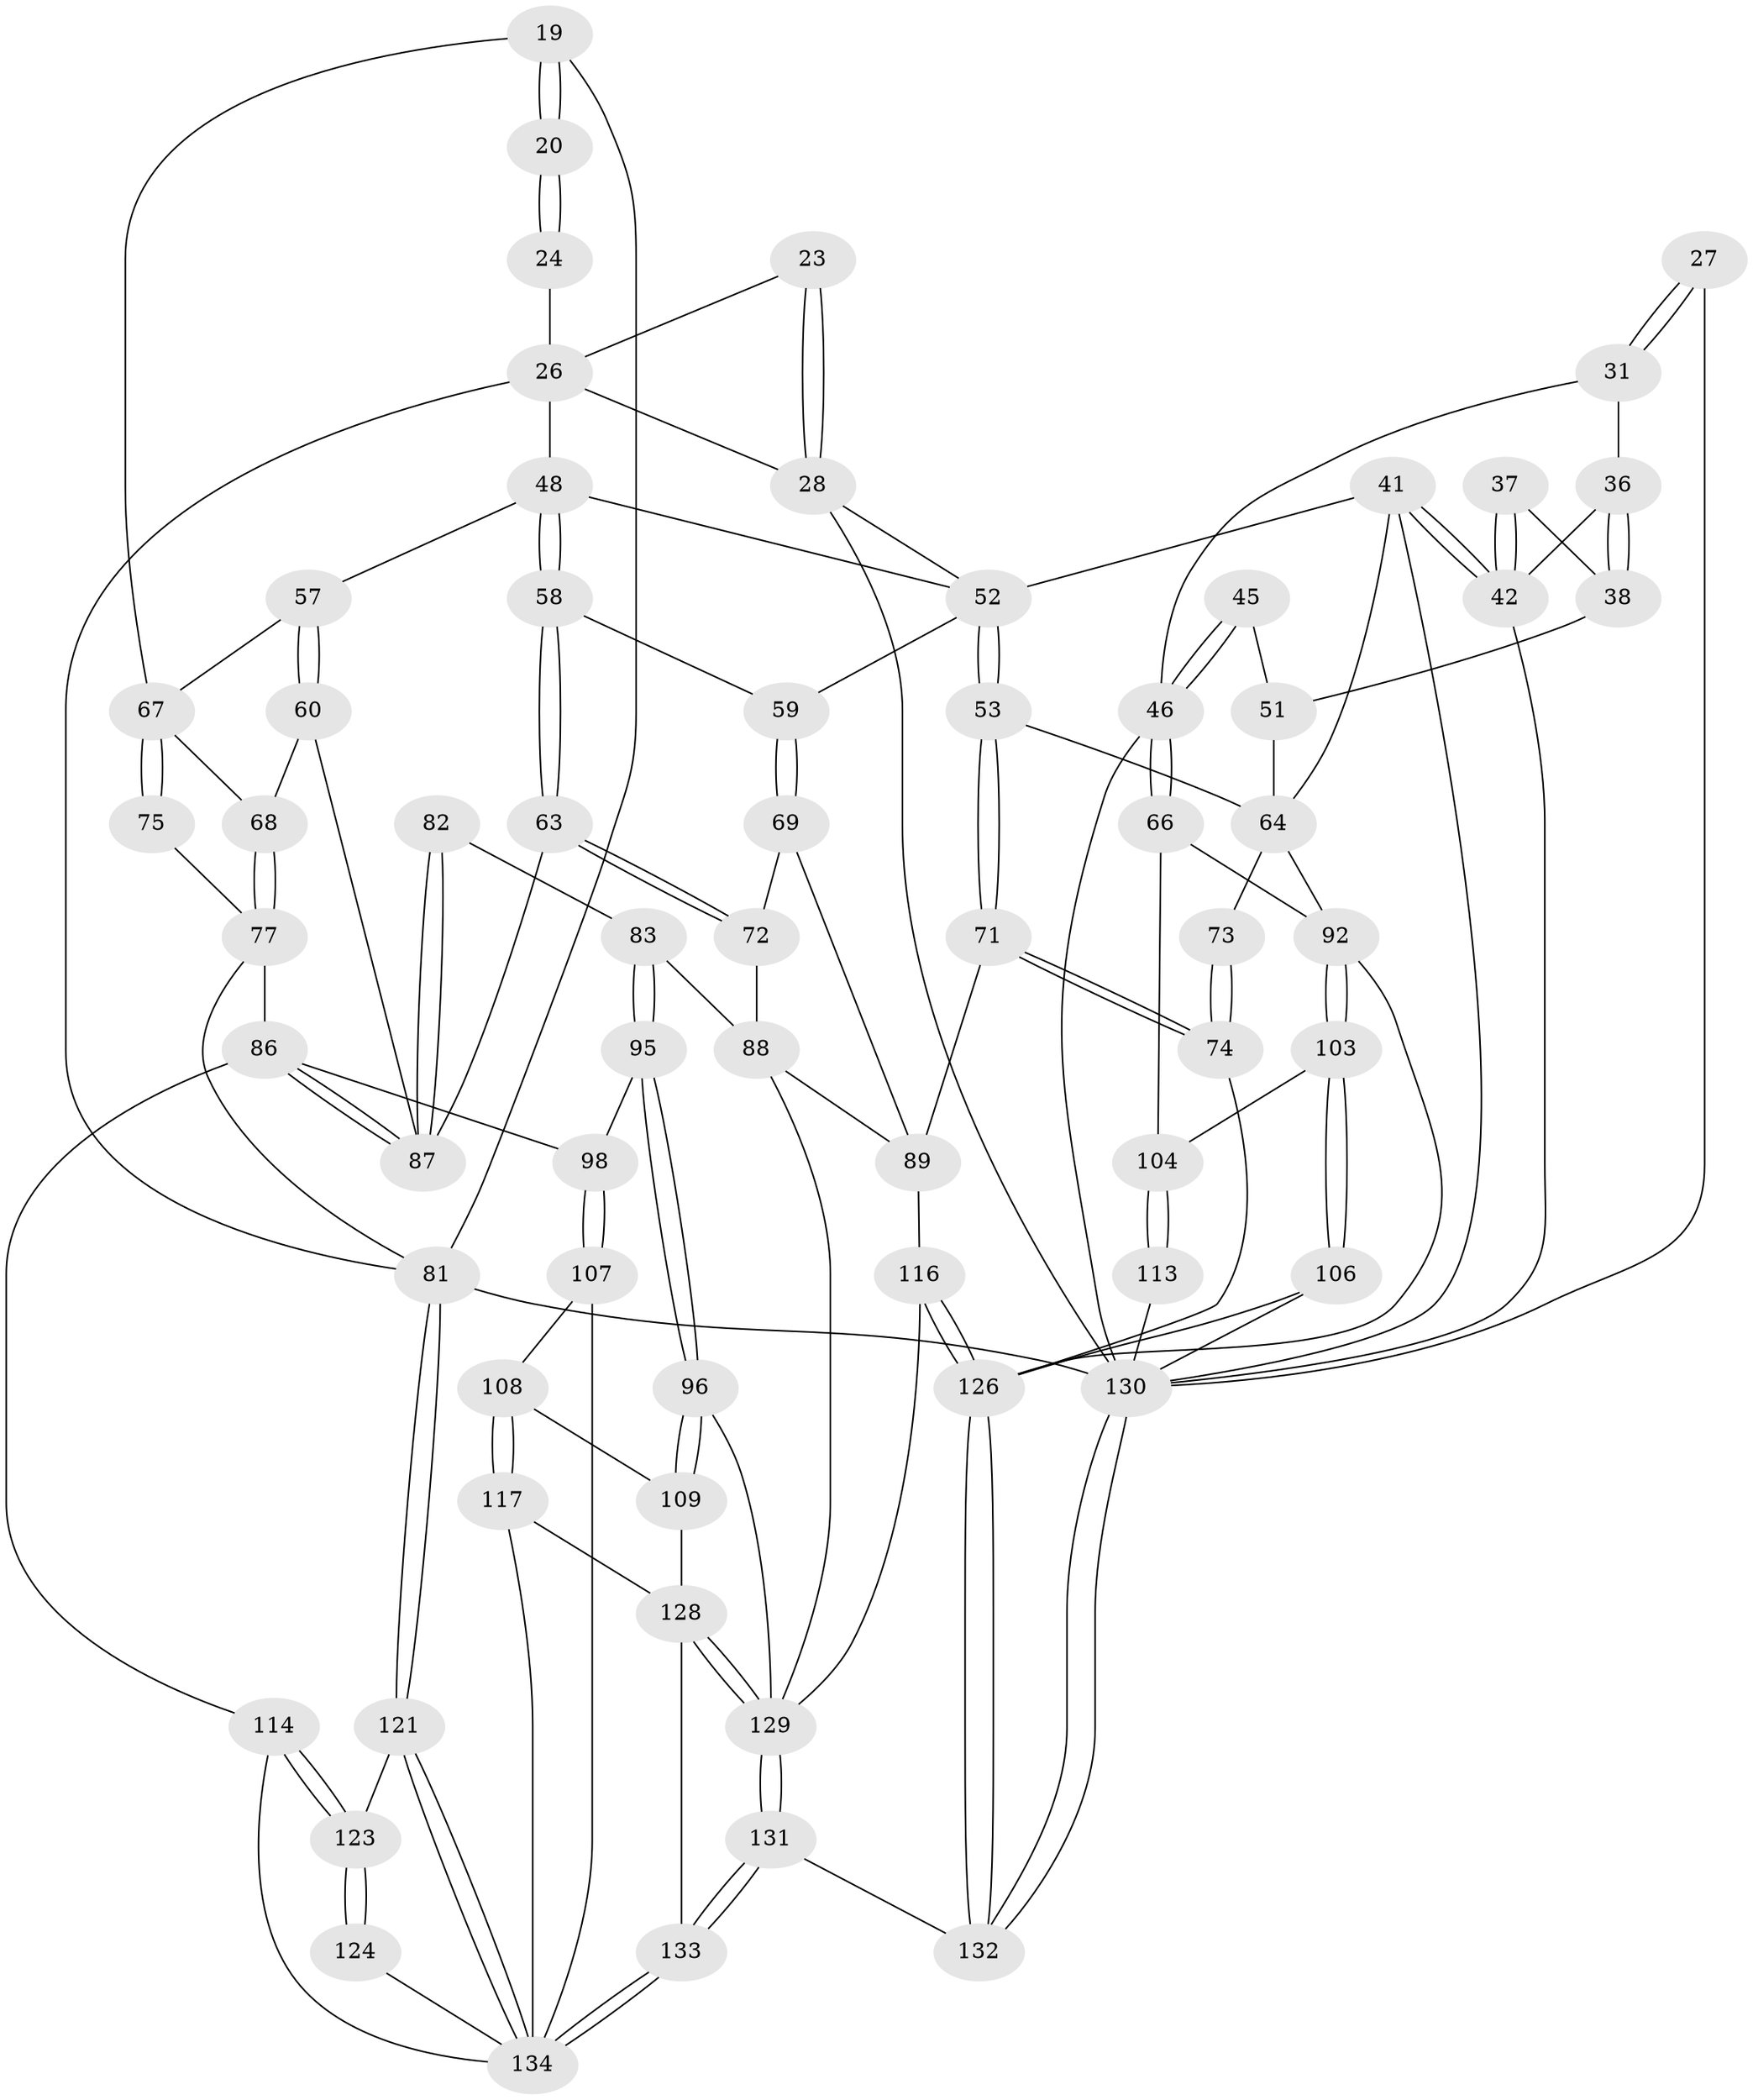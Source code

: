 // original degree distribution, {3: 0.014925373134328358, 4: 0.22388059701492538, 5: 0.5522388059701493, 6: 0.208955223880597}
// Generated by graph-tools (version 1.1) at 2025/00/03/09/25 05:00:27]
// undirected, 67 vertices, 153 edges
graph export_dot {
graph [start="1"]
  node [color=gray90,style=filled];
  19 [pos="+1+0.17061052889661038"];
  20 [pos="+1+0.1809049057840654"];
  23 [pos="+0.6092895503351013+0.24508409640446552"];
  24 [pos="+0.7638335117305588+0.3007392688774549",super="+21"];
  26 [pos="+0.6258976912178875+0.2508722457814608",super="+22+25"];
  27 [pos="+0.09965694794074274+0.1791752882391732",super="+14"];
  28 [pos="+0.5467367651820053+0.25935043114571726",super="+18+17"];
  31 [pos="+0.10683403487087119+0.20310421882498186"];
  36 [pos="+0.1692621907233963+0.22650761104409836"];
  37 [pos="+0.18503929337732652+0.31605373460931124"];
  38 [pos="+0.135287799584287+0.330225485394584"];
  41 [pos="+0.31890684125454094+0.3682993628560921",super="+30"];
  42 [pos="+0.31277105890004625+0.3571029646735783",super="+34+35"];
  45 [pos="+0+0.3654542481882271",super="+40"];
  46 [pos="+0+0.38060799939777445",super="+33+10+32"];
  48 [pos="+0.6708182554457598+0.40899052659893453",super="+47+43"];
  51 [pos="+0.11462980203669776+0.412521429522824",super="+39"];
  52 [pos="+0.5268640789981325+0.41665943193507565",super="+44+29"];
  53 [pos="+0.43775696289177257+0.4718633605120433"];
  57 [pos="+0.7797583634495918+0.3938239605206897"];
  58 [pos="+0.6562831220429804+0.4273339552903272"];
  59 [pos="+0.5495429933181494+0.4313636554208023"];
  60 [pos="+0.7719327606838751+0.5422583879103686"];
  63 [pos="+0.6594903919831867+0.540551844420274"];
  64 [pos="+0.10792980654406233+0.5172577543956773",super="+50+54"];
  66 [pos="+0+0.5494019063574429"];
  67 [pos="+0.9424202881837367+0.4765494638004989",super="+56"];
  68 [pos="+0.8554803379207457+0.5279696386596991"];
  69 [pos="+0.5814918666536462+0.5592907300566589"];
  71 [pos="+0.4550122281681868+0.5927603838866063"];
  72 [pos="+0.5983448394057231+0.5618711889088006"];
  73 [pos="+0.26425075012063115+0.5468221008671162"];
  74 [pos="+0.2960307899281897+0.6101606615850832"];
  75 [pos="+1+0.46957371776545476"];
  77 [pos="+0.9265181299032108+0.7271087327182343",super="+76"];
  81 [pos="+1+1",super="+3"];
  82 [pos="+0.6849157317411656+0.650011640489264"];
  83 [pos="+0.6372154780368253+0.6870446280933855"];
  86 [pos="+0.8291552295663607+0.7076699112763969",super="+85"];
  87 [pos="+0.8026985191084091+0.6693471263451862",super="+61+62"];
  88 [pos="+0.5185675709194629+0.6792692198649475",super="+84"];
  89 [pos="+0.47666187689285683+0.6594950364427862",super="+70"];
  92 [pos="+0.12995274407291704+0.6924552349096079",super="+65"];
  95 [pos="+0.6453504256746935+0.7277927137821191"];
  96 [pos="+0.6373640830957679+0.7386429167948485"];
  98 [pos="+0.6488231151330747+0.728411234980502"];
  103 [pos="+0.1233297507479384+0.7120134836691249"];
  104 [pos="+0.028896158234493853+0.7397188363671773",super="+78"];
  106 [pos="+0.1621765623476494+0.8742319335189656"];
  107 [pos="+0.7432774911834819+0.8174892819778384"];
  108 [pos="+0.6847474075255684+0.8319052397570018"];
  109 [pos="+0.6382134228082275+0.7964747746991416"];
  113 [pos="+0.04090009750351019+0.8807834142211869",super="+79"];
  114 [pos="+0.8780867119899403+0.75161693464583"];
  116 [pos="+0.43641512681734623+0.9076747944145286",super="+102+93+94"];
  117 [pos="+0.6595291059233267+0.8822213507530581"];
  121 [pos="+1+1"];
  123 [pos="+0.8846546872988961+0.8105312759196073",super="+122"];
  124 [pos="+0.8074567721415756+0.9941680295731874"];
  126 [pos="+0.2928643212285571+1",super="+105+100+91+99"];
  128 [pos="+0.5971574126237101+0.9507164909877448",super="+118+110"];
  129 [pos="+0.558048497624457+0.9353444587629226",super="+111+101+97"];
  130 [pos="+0+1",super="+112+80+13"];
  131 [pos="+0.5390774516914638+1"];
  132 [pos="+0.29070395024548706+1"];
  133 [pos="+0.7261013092955227+1",super="+127"];
  134 [pos="+0.7962271384239904+1",super="+125"];
  19 -- 20;
  19 -- 20;
  19 -- 81;
  19 -- 67;
  20 -- 24 [weight=2];
  20 -- 24;
  23 -- 28 [weight=2];
  23 -- 28;
  23 -- 26;
  24 -- 26 [weight=2];
  26 -- 81;
  26 -- 28;
  26 -- 48 [weight=2];
  27 -- 31;
  27 -- 31;
  27 -- 130 [weight=3];
  28 -- 52;
  28 -- 130;
  31 -- 36;
  31 -- 46;
  36 -- 38;
  36 -- 38;
  36 -- 42;
  37 -- 38;
  37 -- 42 [weight=2];
  37 -- 42;
  38 -- 51;
  41 -- 42;
  41 -- 42;
  41 -- 64;
  41 -- 130;
  41 -- 52;
  42 -- 130;
  45 -- 46 [weight=2];
  45 -- 46;
  45 -- 51 [weight=2];
  46 -- 66;
  46 -- 66;
  46 -- 130 [weight=2];
  48 -- 58;
  48 -- 58;
  48 -- 57;
  48 -- 52;
  51 -- 64;
  52 -- 53;
  52 -- 53;
  52 -- 59;
  53 -- 71;
  53 -- 71;
  53 -- 64;
  57 -- 60;
  57 -- 60;
  57 -- 67;
  58 -- 59;
  58 -- 63;
  58 -- 63;
  59 -- 69;
  59 -- 69;
  60 -- 68;
  60 -- 87;
  63 -- 72;
  63 -- 72;
  63 -- 87;
  64 -- 73 [weight=2];
  64 -- 92;
  66 -- 104;
  66 -- 92;
  67 -- 68;
  67 -- 75 [weight=2];
  67 -- 75;
  68 -- 77;
  68 -- 77;
  69 -- 72;
  69 -- 89;
  71 -- 74;
  71 -- 74;
  71 -- 89;
  72 -- 88;
  73 -- 74;
  73 -- 74;
  74 -- 126;
  75 -- 77;
  77 -- 81;
  77 -- 86;
  81 -- 121;
  81 -- 121;
  81 -- 130 [weight=3];
  82 -- 83;
  82 -- 87 [weight=2];
  82 -- 87;
  83 -- 95;
  83 -- 95;
  83 -- 88;
  86 -- 87;
  86 -- 87;
  86 -- 98;
  86 -- 114;
  88 -- 89;
  88 -- 129;
  89 -- 116;
  92 -- 103;
  92 -- 103;
  92 -- 126;
  95 -- 96;
  95 -- 96;
  95 -- 98;
  96 -- 109;
  96 -- 109;
  96 -- 129;
  98 -- 107;
  98 -- 107;
  103 -- 104;
  103 -- 106;
  103 -- 106;
  104 -- 113 [weight=2];
  104 -- 113;
  106 -- 130;
  106 -- 126;
  107 -- 108;
  107 -- 134;
  108 -- 109;
  108 -- 117;
  108 -- 117;
  109 -- 128;
  113 -- 130 [weight=2];
  114 -- 123;
  114 -- 123;
  114 -- 134;
  116 -- 126 [weight=4];
  116 -- 126;
  116 -- 129;
  117 -- 134;
  117 -- 128;
  121 -- 134;
  121 -- 134;
  121 -- 123;
  123 -- 124 [weight=2];
  123 -- 124;
  124 -- 134;
  126 -- 132;
  126 -- 132;
  128 -- 129 [weight=2];
  128 -- 129;
  128 -- 133;
  129 -- 131;
  129 -- 131;
  130 -- 132;
  130 -- 132;
  131 -- 132;
  131 -- 133;
  131 -- 133;
  133 -- 134 [weight=2];
  133 -- 134;
}
